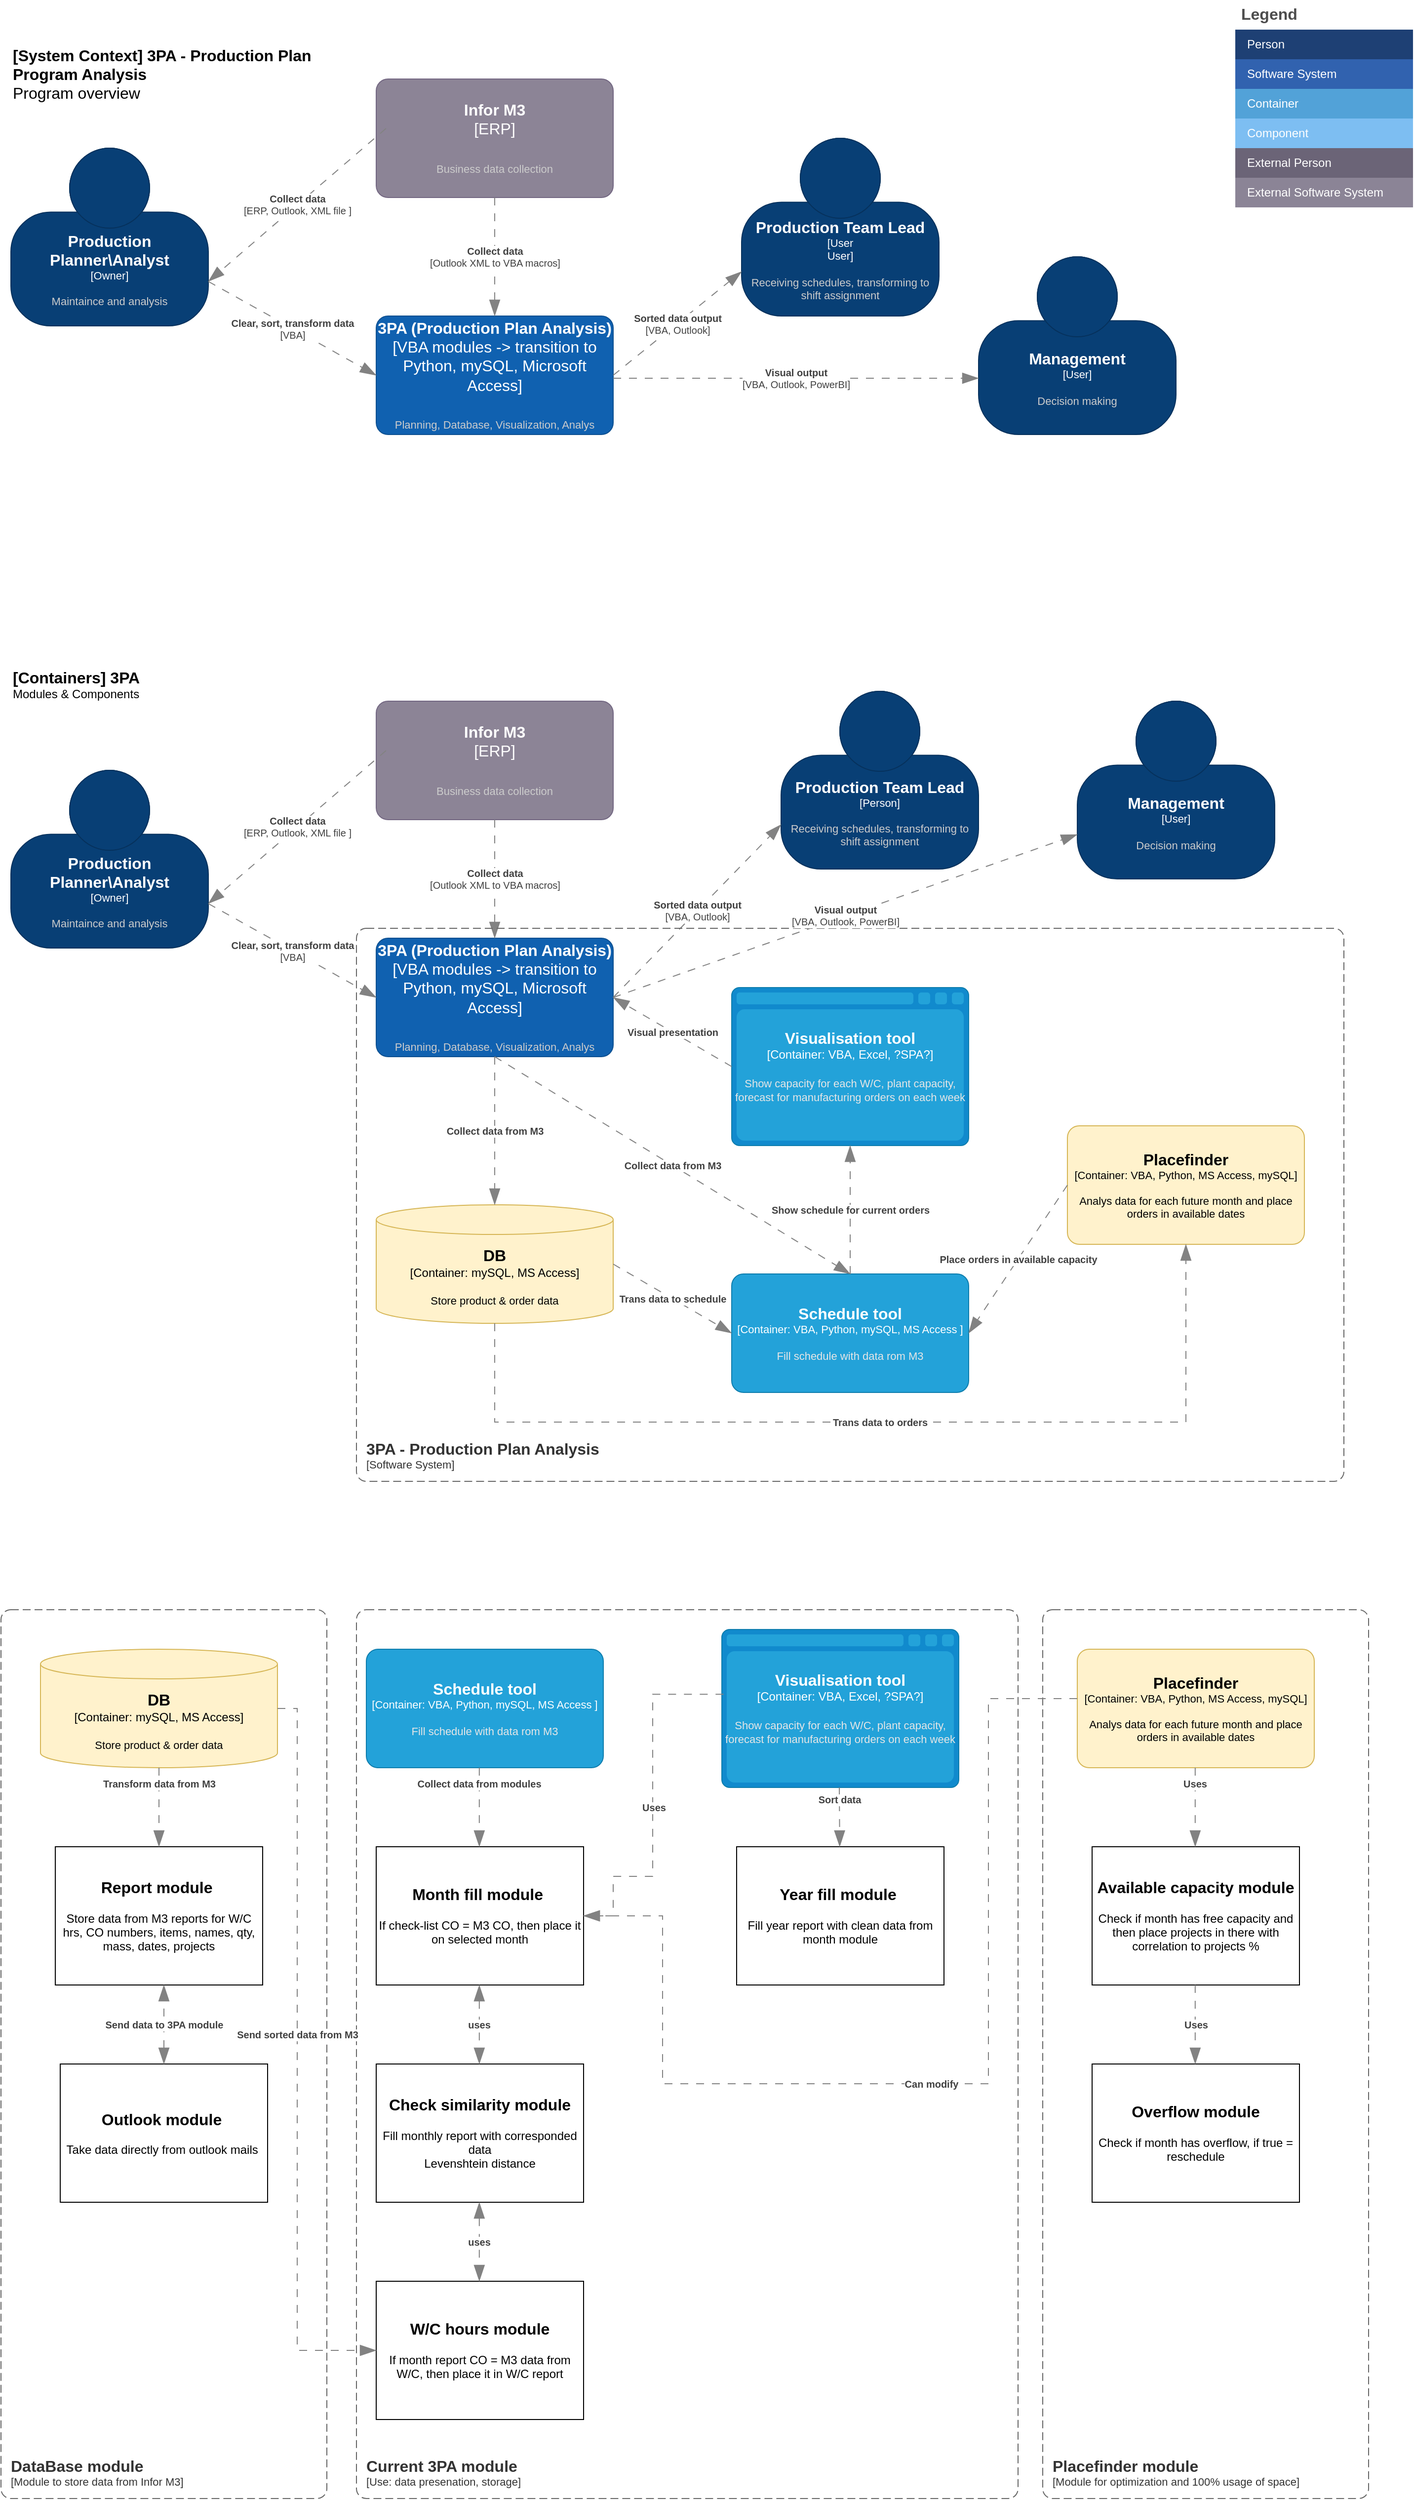 <mxfile version="22.1.18" type="github">
  <diagram id="jrXY4hO8n29qiqvIHeQG" name="Page-1">
    <mxGraphModel dx="2250" dy="2189" grid="1" gridSize="10" guides="1" tooltips="1" connect="1" arrows="1" fold="1" page="0" pageScale="1" pageWidth="827" pageHeight="1169" math="0" shadow="0">
      <root>
        <mxCell id="0" />
        <mxCell id="1" parent="0" />
        <mxCell id="n138znTcwOguHpTBxl-C-11" value="" style="group" parent="1" vertex="1" connectable="0">
          <mxGeometry x="-1050" y="-1320" width="1180" height="400" as="geometry" />
        </mxCell>
        <object placeholders="1" c4Name="Production Planner\Analyst " c4Type="Owner" c4Description="Maintaince and analysis" label="&lt;font style=&quot;font-size: 16px&quot;&gt;&lt;b&gt;%c4Name%&lt;/b&gt;&lt;/font&gt;&lt;div&gt;[%c4Type%]&lt;/div&gt;&lt;br&gt;&lt;div&gt;&lt;font style=&quot;font-size: 11px&quot;&gt;&lt;font color=&quot;#cccccc&quot;&gt;%c4Description%&lt;/font&gt;&lt;/div&gt;" id="rVh3fXT_g2Ho22-3dsOA-1">
          <mxCell style="html=1;fontSize=11;dashed=0;whiteSpace=wrap;fillColor=#083F75;strokeColor=#06315C;fontColor=#ffffff;shape=mxgraph.c4.person2;align=center;metaEdit=1;points=[[0.5,0,0],[1,0.5,0],[1,0.75,0],[0.75,1,0],[0.5,1,0],[0.25,1,0],[0,0.75,0],[0,0.5,0]];resizable=0;" parent="n138znTcwOguHpTBxl-C-11" vertex="1">
            <mxGeometry y="110" width="200" height="180" as="geometry" />
          </mxCell>
        </object>
        <object placeholders="1" c4Name="3PA (Production Plan Analysis)" c4Type="VBA modules -&gt; transition to Python, mySQL, Microsoft Access" c4Description="Planning, Database, Visualization, Analys" label="&lt;font style=&quot;font-size: 16px&quot;&gt;&lt;b&gt;%c4Name%&lt;/b&gt;&lt;/font&gt;&lt;div&gt;[%c4Type%]&lt;/div&gt;&lt;br&gt;&lt;div&gt;&lt;font style=&quot;font-size: 11px&quot;&gt;&lt;font color=&quot;#cccccc&quot;&gt;%c4Description%&lt;/font&gt;&lt;/div&gt;" id="rVh3fXT_g2Ho22-3dsOA-3">
          <mxCell style="rounded=1;whiteSpace=wrap;html=1;labelBackgroundColor=none;fillColor=#1061B0;fontColor=#ffffff;align=center;arcSize=10;strokeColor=#0D5091;metaEdit=1;resizable=0;points=[[0.25,0,0],[0.5,0,0],[0.75,0,0],[1,0.25,0],[1,0.5,0],[1,0.75,0],[0.75,1,0],[0.5,1,0],[0.25,1,0],[0,0.75,0],[0,0.5,0],[0,0.25,0]];fontSize=16;" parent="n138znTcwOguHpTBxl-C-11" vertex="1">
            <mxGeometry x="370" y="280" width="240" height="120" as="geometry" />
          </mxCell>
        </object>
        <object placeholders="1" c4Name="Infor M3" c4Type="ERP" c4Description="Business data collection " label="&lt;font style=&quot;font-size: 16px&quot;&gt;&lt;b&gt;%c4Name%&lt;/b&gt;&lt;/font&gt;&lt;div&gt;[%c4Type%]&lt;/div&gt;&lt;br&gt;&lt;div&gt;&lt;font style=&quot;font-size: 11px&quot;&gt;&lt;font color=&quot;#cccccc&quot;&gt;%c4Description%&lt;/font&gt;&lt;/div&gt;" id="rVh3fXT_g2Ho22-3dsOA-4">
          <mxCell style="rounded=1;whiteSpace=wrap;html=1;labelBackgroundColor=none;fillColor=#8C8496;fontColor=#ffffff;align=center;arcSize=10;strokeColor=#736782;metaEdit=1;resizable=0;points=[[0.25,0,0],[0.5,0,0],[0.75,0,0],[1,0.25,0],[1,0.5,0],[1,0.75,0],[0.75,1,0],[0.5,1,0],[0.25,1,0],[0,0.75,0],[0,0.5,0],[0,0.25,0]];fontSize=16;" parent="n138znTcwOguHpTBxl-C-11" vertex="1">
            <mxGeometry x="370" y="40" width="240" height="120" as="geometry" />
          </mxCell>
        </object>
        <object placeholders="1" c4Name="Production Team Lead " c4Type="User&#xa;User" c4Description="Receiving schedules, transforming to &#xa;shift assignment" label="&lt;font style=&quot;font-size: 16px&quot;&gt;&lt;b&gt;%c4Name%&lt;/b&gt;&lt;/font&gt;&lt;div&gt;[%c4Type%]&lt;/div&gt;&lt;br&gt;&lt;div&gt;&lt;font style=&quot;font-size: 11px&quot;&gt;&lt;font color=&quot;#cccccc&quot;&gt;%c4Description%&lt;/font&gt;&lt;/div&gt;" id="rVh3fXT_g2Ho22-3dsOA-6">
          <mxCell style="html=1;fontSize=11;dashed=0;whiteSpace=wrap;fillColor=#083F75;strokeColor=#06315C;fontColor=#ffffff;shape=mxgraph.c4.person2;align=center;metaEdit=1;points=[[0.5,0,0],[1,0.5,0],[1,0.75,0],[0.75,1,0],[0.5,1,0],[0.25,1,0],[0,0.75,0],[0,0.5,0]];resizable=0;" parent="n138znTcwOguHpTBxl-C-11" vertex="1">
            <mxGeometry x="740" y="100" width="200" height="180" as="geometry" />
          </mxCell>
        </object>
        <object placeholders="1" c4Name="[System Context] 3PA - Production Plan Program Analysis" c4Type="ContainerScopeBoundary" c4Description="Program overview" label="&lt;font style=&quot;font-size: 16px&quot;&gt;&lt;b&gt;&lt;div style=&quot;text-align: left&quot;&gt;%c4Name%&lt;/div&gt;&lt;/b&gt;&lt;/font&gt;&lt;div style=&quot;text-align: left&quot;&gt;%c4Description%&lt;/div&gt;" id="rVh3fXT_g2Ho22-3dsOA-7">
          <mxCell style="text;html=1;strokeColor=none;fillColor=none;align=left;verticalAlign=top;whiteSpace=wrap;rounded=0;metaEdit=1;allowArrows=0;resizable=1;rotatable=0;connectable=0;recursiveResize=0;expand=0;pointerEvents=0;points=[[0.25,0,0],[0.5,0,0],[0.75,0,0],[1,0.25,0],[1,0.5,0],[1,0.75,0],[0.75,1,0],[0.5,1,0],[0.25,1,0],[0,0.75,0],[0,0.5,0],[0,0.25,0]];fontSize=16;" parent="n138znTcwOguHpTBxl-C-11" vertex="1">
            <mxGeometry width="310" height="40" as="geometry" />
          </mxCell>
        </object>
        <object placeholders="1" c4Type="Relationship" c4Technology="VBA" c4Description="Clear, sort, transform data" label="&lt;div style=&quot;text-align: left&quot;&gt;&lt;div style=&quot;text-align: center&quot;&gt;&lt;b&gt;%c4Description%&lt;/b&gt;&lt;/div&gt;&lt;div style=&quot;text-align: center&quot;&gt;[%c4Technology%]&lt;/div&gt;&lt;/div&gt;" id="rVh3fXT_g2Ho22-3dsOA-8">
          <mxCell style="endArrow=blockThin;html=1;fontSize=10;fontColor=#404040;strokeWidth=1;endFill=1;strokeColor=#828282;elbow=vertical;metaEdit=1;endSize=14;startSize=14;jumpStyle=arc;jumpSize=16;rounded=0;exitX=1;exitY=0.75;exitDx=0;exitDy=0;exitPerimeter=0;entryX=0;entryY=0.5;entryDx=0;entryDy=0;entryPerimeter=0;dashed=1;dashPattern=8 8;" parent="n138znTcwOguHpTBxl-C-11" source="rVh3fXT_g2Ho22-3dsOA-1" target="rVh3fXT_g2Ho22-3dsOA-3" edge="1">
            <mxGeometry width="240" relative="1" as="geometry">
              <mxPoint x="280" y="210" as="sourcePoint" />
              <mxPoint x="520" y="210" as="targetPoint" />
            </mxGeometry>
          </mxCell>
        </object>
        <object placeholders="1" c4Type="Relationship" c4Technology="ERP, Outlook, XML file " c4Description="Collect data" label="&lt;div style=&quot;text-align: left&quot;&gt;&lt;div style=&quot;text-align: center&quot;&gt;&lt;b&gt;%c4Description%&lt;/b&gt;&lt;/div&gt;&lt;div style=&quot;text-align: center&quot;&gt;[%c4Technology%]&lt;/div&gt;&lt;/div&gt;" id="rVh3fXT_g2Ho22-3dsOA-9">
          <mxCell style="endArrow=blockThin;html=1;fontSize=10;fontColor=#404040;strokeWidth=1;endFill=1;strokeColor=#828282;elbow=vertical;metaEdit=1;endSize=14;startSize=14;jumpStyle=arc;jumpSize=16;rounded=0;exitX=0;exitY=0.5;exitDx=0;exitDy=0;exitPerimeter=0;entryX=1;entryY=0.75;entryDx=0;entryDy=0;entryPerimeter=0;dashed=1;dashPattern=8 8;" parent="n138znTcwOguHpTBxl-C-11" target="rVh3fXT_g2Ho22-3dsOA-1" edge="1">
            <mxGeometry x="-0.002" width="240" relative="1" as="geometry">
              <mxPoint x="380" y="90" as="sourcePoint" />
              <mxPoint x="250" y="219.98" as="targetPoint" />
              <mxPoint as="offset" />
            </mxGeometry>
          </mxCell>
        </object>
        <object placeholders="1" c4Type="Relationship" c4Technology="Outlook XML to VBA macros" c4Description="Collect data" label="&lt;div style=&quot;text-align: left&quot;&gt;&lt;div style=&quot;text-align: center&quot;&gt;&lt;b&gt;%c4Description%&lt;/b&gt;&lt;/div&gt;&lt;div style=&quot;text-align: center&quot;&gt;[%c4Technology%]&lt;/div&gt;&lt;/div&gt;" id="rVh3fXT_g2Ho22-3dsOA-10">
          <mxCell style="endArrow=blockThin;html=1;fontSize=10;fontColor=#404040;strokeWidth=1;endFill=1;strokeColor=#828282;elbow=vertical;metaEdit=1;endSize=14;startSize=14;jumpStyle=arc;jumpSize=16;rounded=0;exitX=0.5;exitY=1;exitDx=0;exitDy=0;exitPerimeter=0;entryX=0.5;entryY=0;entryDx=0;entryDy=0;entryPerimeter=0;dashed=1;dashPattern=8 8;" parent="n138znTcwOguHpTBxl-C-11" source="rVh3fXT_g2Ho22-3dsOA-4" target="rVh3fXT_g2Ho22-3dsOA-3" edge="1">
            <mxGeometry width="240" relative="1" as="geometry">
              <mxPoint x="430" y="230" as="sourcePoint" />
              <mxPoint x="670" y="230" as="targetPoint" />
              <mxPoint as="offset" />
            </mxGeometry>
          </mxCell>
        </object>
        <object placeholders="1" c4Type="Relationship" c4Technology="VBA, Outlook" c4Description="Sorted data output " label="&lt;div style=&quot;text-align: left&quot;&gt;&lt;div style=&quot;text-align: center&quot;&gt;&lt;b&gt;%c4Description%&lt;/b&gt;&lt;/div&gt;&lt;div style=&quot;text-align: center&quot;&gt;[%c4Technology%]&lt;/div&gt;&lt;/div&gt;" id="rVh3fXT_g2Ho22-3dsOA-11">
          <mxCell style="endArrow=blockThin;html=1;fontSize=10;fontColor=#404040;strokeWidth=1;endFill=1;strokeColor=#828282;elbow=vertical;metaEdit=1;endSize=14;startSize=14;jumpStyle=arc;jumpSize=16;rounded=0;exitX=1;exitY=0.5;exitDx=0;exitDy=0;exitPerimeter=0;entryX=0;entryY=0.75;entryDx=0;entryDy=0;entryPerimeter=0;dashed=1;dashPattern=8 8;" parent="n138znTcwOguHpTBxl-C-11" source="rVh3fXT_g2Ho22-3dsOA-3" target="rVh3fXT_g2Ho22-3dsOA-6" edge="1">
            <mxGeometry x="0.001" width="240" relative="1" as="geometry">
              <mxPoint x="660" y="360" as="sourcePoint" />
              <mxPoint x="900" y="360" as="targetPoint" />
              <mxPoint as="offset" />
            </mxGeometry>
          </mxCell>
        </object>
        <object placeholders="1" c4Name="Management" c4Type="User" c4Description="Decision making" label="&lt;font style=&quot;font-size: 16px&quot;&gt;&lt;b&gt;%c4Name%&lt;/b&gt;&lt;/font&gt;&lt;div&gt;[%c4Type%]&lt;/div&gt;&lt;br&gt;&lt;div&gt;&lt;font style=&quot;font-size: 11px&quot;&gt;&lt;font color=&quot;#cccccc&quot;&gt;%c4Description%&lt;/font&gt;&lt;/div&gt;" id="n138znTcwOguHpTBxl-C-1">
          <mxCell style="html=1;fontSize=11;dashed=0;whiteSpace=wrap;fillColor=#083F75;strokeColor=#06315C;fontColor=#ffffff;shape=mxgraph.c4.person2;align=center;metaEdit=1;points=[[0.5,0,0],[1,0.5,0],[1,0.75,0],[0.75,1,0],[0.5,1,0],[0.25,1,0],[0,0.75,0],[0,0.5,0]];resizable=0;" parent="n138znTcwOguHpTBxl-C-11" vertex="1">
            <mxGeometry x="980" y="220" width="200" height="180" as="geometry" />
          </mxCell>
        </object>
        <object placeholders="1" c4Type="Relationship" c4Technology="VBA, Outlook, PowerBI" c4Description="Visual output " label="&lt;div style=&quot;text-align: left&quot;&gt;&lt;div style=&quot;text-align: center&quot;&gt;&lt;b&gt;%c4Description%&lt;/b&gt;&lt;/div&gt;&lt;div style=&quot;text-align: center&quot;&gt;[%c4Technology%]&lt;/div&gt;&lt;/div&gt;" id="n138znTcwOguHpTBxl-C-2">
          <mxCell style="endArrow=blockThin;html=1;fontSize=10;fontColor=#404040;strokeWidth=1;endFill=1;strokeColor=#828282;elbow=vertical;metaEdit=1;endSize=14;startSize=14;jumpStyle=arc;jumpSize=16;rounded=0;dashed=1;dashPattern=8 8;" parent="n138znTcwOguHpTBxl-C-11" edge="1">
            <mxGeometry x="0.001" width="240" relative="1" as="geometry">
              <mxPoint x="610" y="343" as="sourcePoint" />
              <mxPoint x="980" y="343" as="targetPoint" />
              <mxPoint as="offset" />
            </mxGeometry>
          </mxCell>
        </object>
        <mxCell id="n138znTcwOguHpTBxl-C-12" value="" style="group" parent="1" vertex="1" connectable="0">
          <mxGeometry x="-1050" y="-690" width="1350" height="830" as="geometry" />
        </mxCell>
        <object placeholders="1" c4Name="[Containers] 3PA" c4Type="ContainerDiagramTitle" c4Description="Modules &amp; Components " label="&lt;font style=&quot;font-size: 16px&quot;&gt;&lt;b&gt;&lt;div style=&quot;text-align: left&quot;&gt;%c4Name%&lt;/div&gt;&lt;/b&gt;&lt;/font&gt;&lt;div style=&quot;text-align: left&quot;&gt;%c4Description%&lt;/div&gt;" id="JKiIZta1AgnHO22XSfvL-1">
          <mxCell style="text;html=1;strokeColor=none;fillColor=none;align=left;verticalAlign=top;whiteSpace=wrap;rounded=0;metaEdit=1;allowArrows=0;resizable=1;rotatable=0;connectable=0;recursiveResize=0;expand=0;pointerEvents=0;points=[[0.25,0,0],[0.5,0,0],[0.75,0,0],[1,0.25,0],[1,0.5,0],[1,0.75,0],[0.75,1,0],[0.5,1,0],[0.25,1,0],[0,0.75,0],[0,0.5,0],[0,0.25,0]];" parent="n138znTcwOguHpTBxl-C-12" vertex="1">
            <mxGeometry width="260" height="40" as="geometry" />
          </mxCell>
        </object>
        <object placeholders="1" c4Name="Production Planner\Analyst " c4Type="Owner" c4Description="Maintaince and analysis" label="&lt;font style=&quot;font-size: 16px&quot;&gt;&lt;b&gt;%c4Name%&lt;/b&gt;&lt;/font&gt;&lt;div&gt;[%c4Type%]&lt;/div&gt;&lt;br&gt;&lt;div&gt;&lt;font style=&quot;font-size: 11px&quot;&gt;&lt;font color=&quot;#cccccc&quot;&gt;%c4Description%&lt;/font&gt;&lt;/div&gt;" id="JKiIZta1AgnHO22XSfvL-2">
          <mxCell style="html=1;fontSize=11;dashed=0;whiteSpace=wrap;fillColor=#083F75;strokeColor=#06315C;fontColor=#ffffff;shape=mxgraph.c4.person2;align=center;metaEdit=1;points=[[0.5,0,0],[1,0.5,0],[1,0.75,0],[0.75,1,0],[0.5,1,0],[0.25,1,0],[0,0.75,0],[0,0.5,0]];resizable=0;" parent="n138znTcwOguHpTBxl-C-12" vertex="1">
            <mxGeometry y="110" width="200" height="180" as="geometry" />
          </mxCell>
        </object>
        <object placeholders="1" c4Name="3PA (Production Plan Analysis)" c4Type="VBA modules -&gt; transition to Python, mySQL, Microsoft Access" c4Description="Planning, Database, Visualization, Analys" label="&lt;font style=&quot;font-size: 16px&quot;&gt;&lt;b&gt;%c4Name%&lt;/b&gt;&lt;/font&gt;&lt;div&gt;[%c4Type%]&lt;/div&gt;&lt;br&gt;&lt;div&gt;&lt;font style=&quot;font-size: 11px&quot;&gt;&lt;font color=&quot;#cccccc&quot;&gt;%c4Description%&lt;/font&gt;&lt;/div&gt;" id="JKiIZta1AgnHO22XSfvL-3">
          <mxCell style="rounded=1;whiteSpace=wrap;html=1;labelBackgroundColor=none;fillColor=#1061B0;fontColor=#ffffff;align=center;arcSize=10;strokeColor=#0D5091;metaEdit=1;resizable=0;points=[[0.25,0,0],[0.5,0,0],[0.75,0,0],[1,0.25,0],[1,0.5,0],[1,0.75,0],[0.75,1,0],[0.5,1,0],[0.25,1,0],[0,0.75,0],[0,0.5,0],[0,0.25,0]];fontSize=16;" parent="n138znTcwOguHpTBxl-C-12" vertex="1">
            <mxGeometry x="370" y="280" width="240" height="120" as="geometry" />
          </mxCell>
        </object>
        <object placeholders="1" c4Name="Infor M3" c4Type="ERP" c4Description="Business data collection " label="&lt;font style=&quot;font-size: 16px&quot;&gt;&lt;b&gt;%c4Name%&lt;/b&gt;&lt;/font&gt;&lt;div&gt;[%c4Type%]&lt;/div&gt;&lt;br&gt;&lt;div&gt;&lt;font style=&quot;font-size: 11px&quot;&gt;&lt;font color=&quot;#cccccc&quot;&gt;%c4Description%&lt;/font&gt;&lt;/div&gt;" id="JKiIZta1AgnHO22XSfvL-4">
          <mxCell style="rounded=1;whiteSpace=wrap;html=1;labelBackgroundColor=none;fillColor=#8C8496;fontColor=#ffffff;align=center;arcSize=10;strokeColor=#736782;metaEdit=1;resizable=0;points=[[0.25,0,0],[0.5,0,0],[0.75,0,0],[1,0.25,0],[1,0.5,0],[1,0.75,0],[0.75,1,0],[0.5,1,0],[0.25,1,0],[0,0.75,0],[0,0.5,0],[0,0.25,0]];fontSize=16;" parent="n138znTcwOguHpTBxl-C-12" vertex="1">
            <mxGeometry x="370" y="40" width="240" height="120" as="geometry" />
          </mxCell>
        </object>
        <object placeholders="1" c4Name="Production Team Lead " c4Type="Person" c4Description="Receiving schedules, transforming to &#xa;shift assignment" label="&lt;font style=&quot;font-size: 16px&quot;&gt;&lt;b&gt;%c4Name%&lt;/b&gt;&lt;/font&gt;&lt;div&gt;[%c4Type%]&lt;/div&gt;&lt;br&gt;&lt;div&gt;&lt;font style=&quot;font-size: 11px&quot;&gt;&lt;font color=&quot;#cccccc&quot;&gt;%c4Description%&lt;/font&gt;&lt;/div&gt;" id="JKiIZta1AgnHO22XSfvL-5">
          <mxCell style="html=1;fontSize=11;dashed=0;whiteSpace=wrap;fillColor=#083F75;strokeColor=#06315C;fontColor=#ffffff;shape=mxgraph.c4.person2;align=center;metaEdit=1;points=[[0.5,0,0],[1,0.5,0],[1,0.75,0],[0.75,1,0],[0.5,1,0],[0.25,1,0],[0,0.75,0],[0,0.5,0]];resizable=0;" parent="n138znTcwOguHpTBxl-C-12" vertex="1">
            <mxGeometry x="780" y="30" width="200" height="180" as="geometry" />
          </mxCell>
        </object>
        <object placeholders="1" c4Type="Relationship" c4Technology="VBA" c4Description="Clear, sort, transform data" label="&lt;div style=&quot;text-align: left&quot;&gt;&lt;div style=&quot;text-align: center&quot;&gt;&lt;b&gt;%c4Description%&lt;/b&gt;&lt;/div&gt;&lt;div style=&quot;text-align: center&quot;&gt;[%c4Technology%]&lt;/div&gt;&lt;/div&gt;" id="JKiIZta1AgnHO22XSfvL-6">
          <mxCell style="endArrow=blockThin;html=1;fontSize=10;fontColor=#404040;strokeWidth=1;endFill=1;strokeColor=#828282;elbow=vertical;metaEdit=1;endSize=14;startSize=14;jumpStyle=arc;jumpSize=16;rounded=0;exitX=1;exitY=0.75;exitDx=0;exitDy=0;exitPerimeter=0;entryX=0;entryY=0.5;entryDx=0;entryDy=0;entryPerimeter=0;dashed=1;dashPattern=8 8;" parent="n138znTcwOguHpTBxl-C-12" source="JKiIZta1AgnHO22XSfvL-2" target="JKiIZta1AgnHO22XSfvL-3" edge="1">
            <mxGeometry width="240" relative="1" as="geometry">
              <mxPoint x="280" y="210" as="sourcePoint" />
              <mxPoint x="520" y="210" as="targetPoint" />
            </mxGeometry>
          </mxCell>
        </object>
        <object placeholders="1" c4Type="Relationship" c4Technology="ERP, Outlook, XML file " c4Description="Collect data" label="&lt;div style=&quot;text-align: left&quot;&gt;&lt;div style=&quot;text-align: center&quot;&gt;&lt;b&gt;%c4Description%&lt;/b&gt;&lt;/div&gt;&lt;div style=&quot;text-align: center&quot;&gt;[%c4Technology%]&lt;/div&gt;&lt;/div&gt;" id="JKiIZta1AgnHO22XSfvL-7">
          <mxCell style="endArrow=blockThin;html=1;fontSize=10;fontColor=#404040;strokeWidth=1;endFill=1;strokeColor=#828282;elbow=vertical;metaEdit=1;endSize=14;startSize=14;jumpStyle=arc;jumpSize=16;rounded=0;exitX=0;exitY=0.5;exitDx=0;exitDy=0;exitPerimeter=0;entryX=1;entryY=0.75;entryDx=0;entryDy=0;entryPerimeter=0;dashed=1;dashPattern=8 8;" parent="n138znTcwOguHpTBxl-C-12" target="JKiIZta1AgnHO22XSfvL-2" edge="1">
            <mxGeometry x="-0.002" width="240" relative="1" as="geometry">
              <mxPoint x="380" y="90" as="sourcePoint" />
              <mxPoint x="250" y="219.98" as="targetPoint" />
              <mxPoint as="offset" />
            </mxGeometry>
          </mxCell>
        </object>
        <object placeholders="1" c4Type="Relationship" c4Technology="Outlook XML to VBA macros" c4Description="Collect data" label="&lt;div style=&quot;text-align: left&quot;&gt;&lt;div style=&quot;text-align: center&quot;&gt;&lt;b&gt;%c4Description%&lt;/b&gt;&lt;/div&gt;&lt;div style=&quot;text-align: center&quot;&gt;[%c4Technology%]&lt;/div&gt;&lt;/div&gt;" id="JKiIZta1AgnHO22XSfvL-8">
          <mxCell style="endArrow=blockThin;html=1;fontSize=10;fontColor=#404040;strokeWidth=1;endFill=1;strokeColor=#828282;elbow=vertical;metaEdit=1;endSize=14;startSize=14;jumpStyle=arc;jumpSize=16;rounded=0;exitX=0.5;exitY=1;exitDx=0;exitDy=0;exitPerimeter=0;entryX=0.5;entryY=0;entryDx=0;entryDy=0;entryPerimeter=0;dashed=1;dashPattern=8 8;" parent="n138znTcwOguHpTBxl-C-12" source="JKiIZta1AgnHO22XSfvL-4" target="JKiIZta1AgnHO22XSfvL-3" edge="1">
            <mxGeometry width="240" relative="1" as="geometry">
              <mxPoint x="430" y="230" as="sourcePoint" />
              <mxPoint x="670" y="230" as="targetPoint" />
            </mxGeometry>
          </mxCell>
        </object>
        <object placeholders="1" c4Type="Relationship" c4Technology="VBA, Outlook" c4Description="Sorted data output " label="&lt;div style=&quot;text-align: left&quot;&gt;&lt;div style=&quot;text-align: center&quot;&gt;&lt;b&gt;%c4Description%&lt;/b&gt;&lt;/div&gt;&lt;div style=&quot;text-align: center&quot;&gt;[%c4Technology%]&lt;/div&gt;&lt;/div&gt;" id="JKiIZta1AgnHO22XSfvL-9">
          <mxCell style="endArrow=blockThin;html=1;fontSize=10;fontColor=#404040;strokeWidth=1;endFill=1;strokeColor=#828282;elbow=vertical;metaEdit=1;endSize=14;startSize=14;jumpStyle=arc;jumpSize=16;rounded=0;exitX=1;exitY=0.5;exitDx=0;exitDy=0;exitPerimeter=0;entryX=0;entryY=0.75;entryDx=0;entryDy=0;entryPerimeter=0;dashed=1;dashPattern=8 8;" parent="n138znTcwOguHpTBxl-C-12" source="JKiIZta1AgnHO22XSfvL-3" target="JKiIZta1AgnHO22XSfvL-5" edge="1">
            <mxGeometry x="0.001" width="240" relative="1" as="geometry">
              <mxPoint x="660" y="360" as="sourcePoint" />
              <mxPoint x="900" y="360" as="targetPoint" />
              <mxPoint as="offset" />
            </mxGeometry>
          </mxCell>
        </object>
        <object placeholders="1" c4Name="3PA - Production Plan Analysis" c4Type="SystemScopeBoundary" c4Application="Software System" label="&lt;font style=&quot;font-size: 16px&quot;&gt;&lt;b&gt;&lt;div style=&quot;text-align: left&quot;&gt;%c4Name%&lt;/div&gt;&lt;/b&gt;&lt;/font&gt;&lt;div style=&quot;text-align: left&quot;&gt;[%c4Application%]&lt;/div&gt;" id="JKiIZta1AgnHO22XSfvL-12">
          <mxCell style="rounded=1;fontSize=11;whiteSpace=wrap;html=1;dashed=1;arcSize=20;fillColor=none;strokeColor=#666666;fontColor=#333333;labelBackgroundColor=none;align=left;verticalAlign=bottom;labelBorderColor=none;spacingTop=0;spacing=10;dashPattern=8 4;metaEdit=1;rotatable=0;perimeter=rectanglePerimeter;noLabel=0;labelPadding=0;allowArrows=0;connectable=0;expand=0;recursiveResize=0;editable=1;pointerEvents=0;absoluteArcSize=1;points=[[0.25,0,0],[0.5,0,0],[0.75,0,0],[1,0.25,0],[1,0.5,0],[1,0.75,0],[0.75,1,0],[0.5,1,0],[0.25,1,0],[0,0.75,0],[0,0.5,0],[0,0.25,0]];" parent="n138znTcwOguHpTBxl-C-12" vertex="1">
            <mxGeometry x="350" y="270" width="1000" height="560" as="geometry" />
          </mxCell>
        </object>
        <object placeholders="1" c4Type="DB" c4Container="Container" c4Technology="mySQL, MS Access" c4Description="Store product &amp; order data " label="&lt;font style=&quot;font-size: 16px&quot;&gt;&lt;b&gt;%c4Type%&lt;/b&gt;&lt;/font&gt;&lt;div&gt;[%c4Container%:&amp;nbsp;%c4Technology%]&lt;/div&gt;&lt;br&gt;&lt;div&gt;&lt;font style=&quot;font-size: 11px&quot;&gt;&lt;font&gt;%c4Description%&lt;/font&gt;&lt;/font&gt;&lt;/div&gt;" id="JKiIZta1AgnHO22XSfvL-13">
          <mxCell style="shape=cylinder3;size=15;whiteSpace=wrap;html=1;boundedLbl=1;rounded=0;labelBackgroundColor=none;fillColor=#fff2cc;fontSize=12;align=center;strokeColor=#d6b656;metaEdit=1;points=[[0.5,0,0],[1,0.25,0],[1,0.5,0],[1,0.75,0],[0.5,1,0],[0,0.75,0],[0,0.5,0],[0,0.25,0]];resizable=0;fontColor=default;" parent="n138znTcwOguHpTBxl-C-12" vertex="1">
            <mxGeometry x="370" y="550" width="240" height="120" as="geometry" />
          </mxCell>
        </object>
        <object placeholders="1" c4Name="Schedule tool" c4Type="Container" c4Technology="VBA, Python, mySQL, MS Access " c4Description="Fill schedule with data rom M3" label="&lt;font style=&quot;font-size: 16px&quot;&gt;&lt;b&gt;%c4Name%&lt;/b&gt;&lt;/font&gt;&lt;div&gt;[%c4Type%: %c4Technology%]&lt;/div&gt;&lt;br&gt;&lt;div&gt;&lt;font style=&quot;font-size: 11px&quot;&gt;&lt;font color=&quot;#E6E6E6&quot;&gt;%c4Description%&lt;/font&gt;&lt;/div&gt;" id="JKiIZta1AgnHO22XSfvL-14">
          <mxCell style="rounded=1;whiteSpace=wrap;html=1;fontSize=11;labelBackgroundColor=none;fillColor=#23A2D9;fontColor=#ffffff;align=center;arcSize=10;strokeColor=#0E7DAD;metaEdit=1;resizable=0;points=[[0.25,0,0],[0.5,0,0],[0.75,0,0],[1,0.25,0],[1,0.5,0],[1,0.75,0],[0.75,1,0],[0.5,1,0],[0.25,1,0],[0,0.75,0],[0,0.5,0],[0,0.25,0]];" parent="n138znTcwOguHpTBxl-C-12" vertex="1">
            <mxGeometry x="730" y="620" width="240" height="120" as="geometry" />
          </mxCell>
        </object>
        <object placeholders="1" c4Type="Visualisation tool" c4Container="Container" c4Technology="VBA, Excel, ?SPA?" c4Description="Show capacity for each W/C, plant capacity, forecast for manufacturing orders on each week" label="&lt;font style=&quot;font-size: 16px&quot;&gt;&lt;b&gt;%c4Type%&lt;/b&gt;&lt;/font&gt;&lt;div&gt;[%c4Container%:&amp;nbsp;%c4Technology%]&lt;/div&gt;&lt;br&gt;&lt;div&gt;&lt;font style=&quot;font-size: 11px&quot;&gt;&lt;font color=&quot;#E6E6E6&quot;&gt;%c4Description%&lt;/font&gt;&lt;/div&gt;" id="JKiIZta1AgnHO22XSfvL-15">
          <mxCell style="shape=mxgraph.c4.webBrowserContainer2;whiteSpace=wrap;html=1;boundedLbl=1;rounded=0;labelBackgroundColor=none;strokeColor=#118ACD;fillColor=#23A2D9;strokeColor=#118ACD;strokeColor2=#0E7DAD;fontSize=12;fontColor=#ffffff;align=center;metaEdit=1;points=[[0.5,0,0],[1,0.25,0],[1,0.5,0],[1,0.75,0],[0.5,1,0],[0,0.75,0],[0,0.5,0],[0,0.25,0]];resizable=0;" parent="n138znTcwOguHpTBxl-C-12" vertex="1">
            <mxGeometry x="730" y="330" width="240" height="160" as="geometry" />
          </mxCell>
        </object>
        <object placeholders="1" c4Name="Placefinder" c4Type="Container" c4Technology="VBA, Python, MS Access, mySQL" c4Description="Analys data for each future month and place orders in available dates " label="&lt;font style=&quot;font-size: 16px&quot;&gt;&lt;b&gt;%c4Name%&lt;/b&gt;&lt;/font&gt;&lt;div&gt;[%c4Type%: %c4Technology%]&lt;/div&gt;&lt;br&gt;&lt;div&gt;&lt;font style=&quot;font-size: 11px&quot;&gt;&lt;font&gt;%c4Description%&lt;/font&gt;&lt;/font&gt;&lt;/div&gt;" id="JKiIZta1AgnHO22XSfvL-16">
          <mxCell style="rounded=1;whiteSpace=wrap;html=1;fontSize=11;labelBackgroundColor=none;align=center;arcSize=10;metaEdit=1;resizable=0;points=[[0.25,0,0],[0.5,0,0],[0.75,0,0],[1,0.25,0],[1,0.5,0],[1,0.75,0],[0.75,1,0],[0.5,1,0],[0.25,1,0],[0,0.75,0],[0,0.5,0],[0,0.25,0]];fillColor=#fff2cc;strokeColor=#d6b656;fontColor=default;" parent="n138znTcwOguHpTBxl-C-12" vertex="1">
            <mxGeometry x="1070" y="470" width="240" height="120" as="geometry" />
          </mxCell>
        </object>
        <object placeholders="1" c4Type="Relationship" c4Description="Collect data from M3" label="&lt;div style=&quot;text-align: left&quot;&gt;&lt;div style=&quot;text-align: center&quot;&gt;&lt;b&gt;%c4Description%&lt;/b&gt;&lt;/div&gt;" id="JKiIZta1AgnHO22XSfvL-17">
          <mxCell style="endArrow=blockThin;html=1;fontSize=10;fontColor=#404040;strokeWidth=1;endFill=1;strokeColor=#828282;elbow=vertical;metaEdit=1;endSize=14;startSize=14;jumpStyle=arc;jumpSize=16;rounded=0;exitX=0.5;exitY=1;exitDx=0;exitDy=0;exitPerimeter=0;dashed=1;dashPattern=8 8;" parent="n138znTcwOguHpTBxl-C-12" source="JKiIZta1AgnHO22XSfvL-3" edge="1">
            <mxGeometry width="240" relative="1" as="geometry">
              <mxPoint x="510" y="480" as="sourcePoint" />
              <mxPoint x="490" y="550" as="targetPoint" />
            </mxGeometry>
          </mxCell>
        </object>
        <object placeholders="1" c4Type="Relationship" c4Description="Trans data to schedule" label="&lt;div style=&quot;text-align: left&quot;&gt;&lt;div style=&quot;text-align: center&quot;&gt;&lt;b&gt;%c4Description%&lt;/b&gt;&lt;/div&gt;" id="JKiIZta1AgnHO22XSfvL-18">
          <mxCell style="endArrow=blockThin;html=1;fontSize=10;fontColor=#404040;strokeWidth=1;endFill=1;strokeColor=#828282;elbow=vertical;metaEdit=1;endSize=14;startSize=14;jumpStyle=arc;jumpSize=16;rounded=0;exitX=1;exitY=0.5;exitDx=0;exitDy=0;exitPerimeter=0;dashed=1;dashPattern=8 8;entryX=0;entryY=0.5;entryDx=0;entryDy=0;entryPerimeter=0;verticalAlign=middle;" parent="n138znTcwOguHpTBxl-C-12" source="JKiIZta1AgnHO22XSfvL-13" target="JKiIZta1AgnHO22XSfvL-14" edge="1">
            <mxGeometry width="240" relative="1" as="geometry">
              <mxPoint x="650" y="630" as="sourcePoint" />
              <mxPoint x="650" y="780" as="targetPoint" />
            </mxGeometry>
          </mxCell>
        </object>
        <object placeholders="1" c4Type="Relationship" c4Description="Place orders in available capacity " label="&lt;div style=&quot;text-align: left&quot;&gt;&lt;div style=&quot;text-align: center&quot;&gt;&lt;b&gt;%c4Description%&lt;/b&gt;&lt;/div&gt;" id="JKiIZta1AgnHO22XSfvL-20">
          <mxCell style="endArrow=blockThin;html=1;fontSize=10;fontColor=#404040;strokeWidth=1;endFill=1;strokeColor=#828282;elbow=vertical;metaEdit=1;endSize=14;startSize=14;jumpStyle=arc;jumpSize=16;rounded=0;exitX=0;exitY=0.5;exitDx=0;exitDy=0;exitPerimeter=0;dashed=1;dashPattern=8 8;entryX=1;entryY=0.5;entryDx=0;entryDy=0;entryPerimeter=0;" parent="n138znTcwOguHpTBxl-C-12" source="JKiIZta1AgnHO22XSfvL-16" target="JKiIZta1AgnHO22XSfvL-14" edge="1">
            <mxGeometry width="240" relative="1" as="geometry">
              <mxPoint x="620" y="620" as="sourcePoint" />
              <mxPoint x="1010" y="570" as="targetPoint" />
            </mxGeometry>
          </mxCell>
        </object>
        <object placeholders="1" c4Type="Relationship" c4Description="Show schedule for current orders" label="&lt;div style=&quot;text-align: left&quot;&gt;&lt;div style=&quot;text-align: center&quot;&gt;&lt;b&gt;%c4Description%&lt;/b&gt;&lt;/div&gt;" id="JKiIZta1AgnHO22XSfvL-22">
          <mxCell style="endArrow=blockThin;html=1;fontSize=10;fontColor=#404040;strokeWidth=1;endFill=1;strokeColor=#828282;elbow=vertical;metaEdit=1;endSize=14;startSize=14;jumpStyle=arc;jumpSize=16;rounded=0;exitX=0.5;exitY=0;exitDx=0;exitDy=0;exitPerimeter=0;dashed=1;dashPattern=8 8;entryX=0.5;entryY=1;entryDx=0;entryDy=0;entryPerimeter=0;" parent="n138znTcwOguHpTBxl-C-12" source="JKiIZta1AgnHO22XSfvL-14" target="JKiIZta1AgnHO22XSfvL-15" edge="1">
            <mxGeometry width="240" relative="1" as="geometry">
              <mxPoint x="1220" y="560" as="sourcePoint" />
              <mxPoint x="980" y="420" as="targetPoint" />
            </mxGeometry>
          </mxCell>
        </object>
        <object placeholders="1" c4Type="Relationship" c4Description="Trans data to orders" label="&lt;div style=&quot;text-align: left&quot;&gt;&lt;div style=&quot;text-align: center&quot;&gt;&lt;b&gt;%c4Description%&lt;/b&gt;&lt;/div&gt;" id="JKiIZta1AgnHO22XSfvL-23">
          <mxCell style="endArrow=blockThin;html=1;fontSize=10;fontColor=#404040;strokeWidth=1;endFill=1;strokeColor=#828282;elbow=vertical;metaEdit=1;endSize=14;startSize=14;jumpStyle=arc;jumpSize=16;rounded=0;exitX=0.5;exitY=1;exitDx=0;exitDy=0;exitPerimeter=0;dashed=1;dashPattern=8 8;entryX=0.5;entryY=1;entryDx=0;entryDy=0;entryPerimeter=0;edgeStyle=orthogonalEdgeStyle;" parent="n138znTcwOguHpTBxl-C-12" source="JKiIZta1AgnHO22XSfvL-13" target="JKiIZta1AgnHO22XSfvL-16" edge="1">
            <mxGeometry width="240" relative="1" as="geometry">
              <mxPoint x="860" y="630" as="sourcePoint" />
              <mxPoint x="860" y="500" as="targetPoint" />
              <Array as="points">
                <mxPoint x="490" y="770" />
                <mxPoint x="1190" y="770" />
              </Array>
            </mxGeometry>
          </mxCell>
        </object>
        <object placeholders="1" c4Type="Relationship" c4Description="Visual presentation" label="&lt;div style=&quot;text-align: left&quot;&gt;&lt;div style=&quot;text-align: center&quot;&gt;&lt;b&gt;%c4Description%&lt;/b&gt;&lt;/div&gt;" id="JKiIZta1AgnHO22XSfvL-24">
          <mxCell style="endArrow=blockThin;html=1;fontSize=10;fontColor=#404040;strokeWidth=1;endFill=1;strokeColor=#828282;elbow=vertical;metaEdit=1;endSize=14;startSize=14;jumpStyle=arc;jumpSize=16;rounded=0;exitX=0;exitY=0.5;exitDx=0;exitDy=0;exitPerimeter=0;dashed=1;dashPattern=8 8;entryX=1;entryY=0.5;entryDx=0;entryDy=0;entryPerimeter=0;" parent="n138znTcwOguHpTBxl-C-12" source="JKiIZta1AgnHO22XSfvL-15" target="JKiIZta1AgnHO22XSfvL-3" edge="1">
            <mxGeometry width="240" relative="1" as="geometry">
              <mxPoint x="1220" y="560" as="sourcePoint" />
              <mxPoint x="980" y="420" as="targetPoint" />
            </mxGeometry>
          </mxCell>
        </object>
        <object placeholders="1" c4Name="Management" c4Type="User" c4Description="Decision making" label="&lt;font style=&quot;font-size: 16px&quot;&gt;&lt;b&gt;%c4Name%&lt;/b&gt;&lt;/font&gt;&lt;div&gt;[%c4Type%]&lt;/div&gt;&lt;br&gt;&lt;div&gt;&lt;font style=&quot;font-size: 11px&quot;&gt;&lt;font color=&quot;#cccccc&quot;&gt;%c4Description%&lt;/font&gt;&lt;/div&gt;" id="n138znTcwOguHpTBxl-C-3">
          <mxCell style="html=1;fontSize=11;dashed=0;whiteSpace=wrap;fillColor=#083F75;strokeColor=#06315C;fontColor=#ffffff;shape=mxgraph.c4.person2;align=center;metaEdit=1;points=[[0.5,0,0],[1,0.5,0],[1,0.75,0],[0.75,1,0],[0.5,1,0],[0.25,1,0],[0,0.75,0],[0,0.5,0]];resizable=0;" parent="n138znTcwOguHpTBxl-C-12" vertex="1">
            <mxGeometry x="1080" y="40" width="200" height="180" as="geometry" />
          </mxCell>
        </object>
        <object placeholders="1" c4Type="Relationship" c4Technology="VBA, Outlook, PowerBI" c4Description="Visual output" label="&lt;div style=&quot;text-align: left&quot;&gt;&lt;div style=&quot;text-align: center&quot;&gt;&lt;b&gt;%c4Description%&lt;/b&gt;&lt;/div&gt;&lt;div style=&quot;text-align: center&quot;&gt;[%c4Technology%]&lt;/div&gt;&lt;/div&gt;" id="n138znTcwOguHpTBxl-C-4">
          <mxCell style="endArrow=blockThin;html=1;fontSize=10;fontColor=#404040;strokeWidth=1;endFill=1;strokeColor=#828282;elbow=vertical;metaEdit=1;endSize=14;startSize=14;jumpStyle=arc;jumpSize=16;rounded=0;dashed=1;dashPattern=8 8;exitX=1;exitY=0.5;exitDx=0;exitDy=0;exitPerimeter=0;entryX=0;entryY=0.75;entryDx=0;entryDy=0;entryPerimeter=0;" parent="n138znTcwOguHpTBxl-C-12" source="JKiIZta1AgnHO22XSfvL-3" target="n138znTcwOguHpTBxl-C-3" edge="1">
            <mxGeometry x="0.001" width="240" relative="1" as="geometry">
              <mxPoint x="660" y="153" as="sourcePoint" />
              <mxPoint x="1030" y="153" as="targetPoint" />
              <mxPoint as="offset" />
            </mxGeometry>
          </mxCell>
        </object>
        <object placeholders="1" c4Type="Relationship" c4Description="Collect data from M3" label="&lt;div style=&quot;text-align: left&quot;&gt;&lt;div style=&quot;text-align: center&quot;&gt;&lt;b&gt;%c4Description%&lt;/b&gt;&lt;/div&gt;" id="n138znTcwOguHpTBxl-C-5">
          <mxCell style="endArrow=blockThin;html=1;fontSize=10;fontColor=#404040;strokeWidth=1;endFill=1;strokeColor=#828282;elbow=vertical;metaEdit=1;endSize=14;startSize=14;jumpStyle=arc;jumpSize=16;rounded=0;exitX=0.5;exitY=1;exitDx=0;exitDy=0;exitPerimeter=0;dashed=1;dashPattern=8 8;entryX=0.5;entryY=0;entryDx=0;entryDy=0;entryPerimeter=0;" parent="n138znTcwOguHpTBxl-C-12" source="JKiIZta1AgnHO22XSfvL-3" target="JKiIZta1AgnHO22XSfvL-14" edge="1">
            <mxGeometry width="240" relative="1" as="geometry">
              <mxPoint x="500" y="410" as="sourcePoint" />
              <mxPoint x="500" y="560" as="targetPoint" />
            </mxGeometry>
          </mxCell>
        </object>
        <mxCell id="n138znTcwOguHpTBxl-C-14" value="" style="group" parent="1" vertex="1" connectable="0">
          <mxGeometry x="-1060" y="270" width="1385" height="900" as="geometry" />
        </mxCell>
        <object placeholders="1" c4Name="Schedule tool" c4Type="Container" c4Technology="VBA, Python, mySQL, MS Access " c4Description="Fill schedule with data rom M3" label="&lt;font style=&quot;font-size: 16px&quot;&gt;&lt;b&gt;%c4Name%&lt;/b&gt;&lt;/font&gt;&lt;div&gt;[%c4Type%: %c4Technology%]&lt;/div&gt;&lt;br&gt;&lt;div&gt;&lt;font style=&quot;font-size: 11px&quot;&gt;&lt;font color=&quot;#E6E6E6&quot;&gt;%c4Description%&lt;/font&gt;&lt;/div&gt;" id="orw1yc3T5QVGmbpuPVik-2">
          <mxCell style="rounded=1;whiteSpace=wrap;html=1;fontSize=11;labelBackgroundColor=none;fillColor=#23A2D9;fontColor=#ffffff;align=center;arcSize=10;strokeColor=#0E7DAD;metaEdit=1;resizable=0;points=[[0.25,0,0],[0.5,0,0],[0.75,0,0],[1,0.25,0],[1,0.5,0],[1,0.75,0],[0.75,1,0],[0.5,1,0],[0.25,1,0],[0,0.75,0],[0,0.5,0],[0,0.25,0]];" parent="n138znTcwOguHpTBxl-C-14" vertex="1">
            <mxGeometry x="370" y="40" width="240" height="120" as="geometry" />
          </mxCell>
        </object>
        <object placeholders="1" c4Name="Placefinder" c4Type="Container" c4Technology="VBA, Python, MS Access, mySQL" c4Description="Analys data for each future month and place orders in available dates " label="&lt;font style=&quot;font-size: 16px&quot;&gt;&lt;b&gt;%c4Name%&lt;/b&gt;&lt;/font&gt;&lt;div&gt;[%c4Type%: %c4Technology%]&lt;/div&gt;&lt;br&gt;&lt;div&gt;&lt;font style=&quot;font-size: 11px&quot;&gt;&lt;font&gt;%c4Description%&lt;/font&gt;&lt;/font&gt;&lt;/div&gt;" id="orw1yc3T5QVGmbpuPVik-3">
          <mxCell style="rounded=1;whiteSpace=wrap;html=1;fontSize=11;labelBackgroundColor=none;align=center;arcSize=10;metaEdit=1;resizable=0;points=[[0.25,0,0],[0.5,0,0],[0.75,0,0],[1,0.25,0],[1,0.5,0],[1,0.75,0],[0.75,1,0],[0.5,1,0],[0.25,1,0],[0,0.75,0],[0,0.5,0],[0,0.25,0]];fillColor=#fff2cc;strokeColor=#d6b656;fontColor=default;" parent="n138znTcwOguHpTBxl-C-14" vertex="1">
            <mxGeometry x="1090" y="40" width="240" height="120" as="geometry" />
          </mxCell>
        </object>
        <object placeholders="1" c4Type="Visualisation tool" c4Container="Container" c4Technology="VBA, Excel, ?SPA?" c4Description="Show capacity for each W/C, plant capacity, forecast for manufacturing orders on each week" label="&lt;font style=&quot;font-size: 16px&quot;&gt;&lt;b&gt;%c4Type%&lt;/b&gt;&lt;/font&gt;&lt;div&gt;[%c4Container%:&amp;nbsp;%c4Technology%]&lt;/div&gt;&lt;br&gt;&lt;div&gt;&lt;font style=&quot;font-size: 11px&quot;&gt;&lt;font color=&quot;#E6E6E6&quot;&gt;%c4Description%&lt;/font&gt;&lt;/div&gt;" id="orw1yc3T5QVGmbpuPVik-4">
          <mxCell style="shape=mxgraph.c4.webBrowserContainer2;whiteSpace=wrap;html=1;boundedLbl=1;rounded=0;labelBackgroundColor=none;strokeColor=#118ACD;fillColor=#23A2D9;strokeColor=#118ACD;strokeColor2=#0E7DAD;fontSize=12;fontColor=#ffffff;align=center;metaEdit=1;points=[[0.5,0,0],[1,0.25,0],[1,0.5,0],[1,0.75,0],[0.5,1,0],[0,0.75,0],[0,0.5,0],[0,0.25,0]];resizable=0;" parent="n138znTcwOguHpTBxl-C-14" vertex="1">
            <mxGeometry x="730" y="20" width="240" height="160" as="geometry" />
          </mxCell>
        </object>
        <mxCell id="orw1yc3T5QVGmbpuPVik-5" value="&lt;font style=&quot;font-size: 16px;&quot;&gt;&lt;b&gt;Month fill module&amp;nbsp;&lt;br&gt;&lt;/b&gt;&lt;/font&gt;&lt;br&gt;If check-list CO = M3 CO, then place it on selected month" style="rounded=0;whiteSpace=wrap;html=1;" parent="n138znTcwOguHpTBxl-C-14" vertex="1">
          <mxGeometry x="380" y="240" width="210" height="140" as="geometry" />
        </mxCell>
        <object placeholders="1" c4Name="Current 3PA module" c4Type="ContainerScopeBoundary" c4Application="Use: data presenation, storage" label="&lt;font style=&quot;font-size: 16px&quot;&gt;&lt;b&gt;&lt;div style=&quot;text-align: left&quot;&gt;%c4Name%&lt;/div&gt;&lt;/b&gt;&lt;/font&gt;&lt;div style=&quot;text-align: left&quot;&gt;[%c4Application%]&lt;/div&gt;" id="orw1yc3T5QVGmbpuPVik-7">
          <mxCell style="rounded=1;fontSize=11;whiteSpace=wrap;html=1;dashed=1;arcSize=20;fillColor=none;strokeColor=#666666;fontColor=#333333;labelBackgroundColor=none;align=left;verticalAlign=bottom;labelBorderColor=none;spacingTop=0;spacing=10;dashPattern=8 4;metaEdit=1;rotatable=0;perimeter=rectanglePerimeter;noLabel=0;labelPadding=0;allowArrows=0;connectable=0;expand=0;recursiveResize=0;editable=1;pointerEvents=0;absoluteArcSize=1;points=[[0.25,0,0],[0.5,0,0],[0.75,0,0],[1,0.25,0],[1,0.5,0],[1,0.75,0],[0.75,1,0],[0.5,1,0],[0.25,1,0],[0,0.75,0],[0,0.5,0],[0,0.25,0]];" parent="n138znTcwOguHpTBxl-C-14" vertex="1">
            <mxGeometry x="360" width="670" height="900" as="geometry" />
          </mxCell>
        </object>
        <mxCell id="orw1yc3T5QVGmbpuPVik-8" value="&lt;font style=&quot;font-size: 16px;&quot;&gt;&lt;b&gt;Check similarity module&lt;br&gt;&lt;/b&gt;&lt;/font&gt;&lt;br&gt;Fill monthly report with corresponded data&lt;br&gt;Levenshtein distance" style="rounded=0;whiteSpace=wrap;html=1;" parent="n138znTcwOguHpTBxl-C-14" vertex="1">
          <mxGeometry x="380" y="460" width="210" height="140" as="geometry" />
        </mxCell>
        <mxCell id="orw1yc3T5QVGmbpuPVik-9" value="&lt;font style=&quot;font-size: 16px;&quot;&gt;&lt;b&gt;Year fill module&amp;nbsp;&lt;br&gt;&lt;/b&gt;&lt;/font&gt;&lt;br&gt;Fill year report with clean data from month module" style="rounded=0;whiteSpace=wrap;html=1;" parent="n138znTcwOguHpTBxl-C-14" vertex="1">
          <mxGeometry x="745" y="240" width="210" height="140" as="geometry" />
        </mxCell>
        <mxCell id="orw1yc3T5QVGmbpuPVik-10" value="&lt;font style=&quot;font-size: 16px;&quot;&gt;&lt;b&gt;W/C hours module&lt;br&gt;&lt;/b&gt;&lt;/font&gt;&lt;br&gt;If month report CO = M3 data from W/C, then place it in W/C report" style="rounded=0;whiteSpace=wrap;html=1;" parent="n138znTcwOguHpTBxl-C-14" vertex="1">
          <mxGeometry x="380" y="680" width="210" height="140" as="geometry" />
        </mxCell>
        <object placeholders="1" c4Type="DB" c4Container="Container" c4Technology="mySQL, MS Access" c4Description="Store product &amp; order data " label="&lt;font style=&quot;font-size: 16px&quot;&gt;&lt;b&gt;%c4Type%&lt;/b&gt;&lt;/font&gt;&lt;div&gt;[%c4Container%:&amp;nbsp;%c4Technology%]&lt;/div&gt;&lt;br&gt;&lt;div&gt;&lt;font style=&quot;font-size: 11px&quot;&gt;&lt;font&gt;%c4Description%&lt;/font&gt;&lt;/font&gt;&lt;/div&gt;" id="orw1yc3T5QVGmbpuPVik-12">
          <mxCell style="shape=cylinder3;size=15;whiteSpace=wrap;html=1;boundedLbl=1;rounded=0;labelBackgroundColor=none;fillColor=#fff2cc;fontSize=12;align=center;strokeColor=#d6b656;metaEdit=1;points=[[0.5,0,0],[1,0.25,0],[1,0.5,0],[1,0.75,0],[0.5,1,0],[0,0.75,0],[0,0.5,0],[0,0.25,0]];resizable=0;fontColor=default;" parent="n138znTcwOguHpTBxl-C-14" vertex="1">
            <mxGeometry x="40" y="40" width="240" height="120" as="geometry" />
          </mxCell>
        </object>
        <mxCell id="orw1yc3T5QVGmbpuPVik-13" value="&lt;font style=&quot;font-size: 16px;&quot;&gt;&lt;b&gt;Available capacity module&lt;br&gt;&lt;/b&gt;&lt;/font&gt;&lt;br&gt;Check if month has&amp;nbsp;free capacity and then place projects in there with correlation to projects %" style="rounded=0;whiteSpace=wrap;html=1;" parent="n138znTcwOguHpTBxl-C-14" vertex="1">
          <mxGeometry x="1105" y="240" width="210" height="140" as="geometry" />
        </mxCell>
        <mxCell id="orw1yc3T5QVGmbpuPVik-14" value="&lt;font style=&quot;font-size: 16px;&quot;&gt;&lt;b&gt;Overflow module&lt;br&gt;&lt;/b&gt;&lt;/font&gt;&lt;br&gt;Check if month has overflow, if true = reschedule" style="rounded=0;whiteSpace=wrap;html=1;" parent="n138znTcwOguHpTBxl-C-14" vertex="1">
          <mxGeometry x="1105" y="460" width="210" height="140" as="geometry" />
        </mxCell>
        <mxCell id="orw1yc3T5QVGmbpuPVik-15" value="&lt;font style=&quot;font-size: 16px;&quot;&gt;&lt;b&gt;Report module&amp;nbsp;&lt;br&gt;&lt;/b&gt;&lt;/font&gt;&lt;br&gt;Store data from M3 reports for W/C hrs, CO numbers, items, names, qty, mass, dates, projects" style="rounded=0;whiteSpace=wrap;html=1;" parent="n138znTcwOguHpTBxl-C-14" vertex="1">
          <mxGeometry x="55" y="240" width="210" height="140" as="geometry" />
        </mxCell>
        <mxCell id="orw1yc3T5QVGmbpuPVik-16" value="&lt;font style=&quot;font-size: 16px;&quot;&gt;&lt;b&gt;Outlook module&amp;nbsp;&lt;br&gt;&lt;/b&gt;&lt;/font&gt;&lt;br&gt;Take data directly from outlook mails&amp;nbsp;" style="rounded=0;whiteSpace=wrap;html=1;" parent="n138znTcwOguHpTBxl-C-14" vertex="1">
          <mxGeometry x="60" y="460" width="210" height="140" as="geometry" />
        </mxCell>
        <object placeholders="1" c4Name="DataBase module" c4Type="ContainerScopeBoundary" c4Application="Module to store data from Infor M3" label="&lt;font style=&quot;font-size: 16px&quot;&gt;&lt;b&gt;&lt;div style=&quot;text-align: left&quot;&gt;%c4Name%&lt;/div&gt;&lt;/b&gt;&lt;/font&gt;&lt;div style=&quot;text-align: left&quot;&gt;[%c4Application%]&lt;/div&gt;" id="orw1yc3T5QVGmbpuPVik-17">
          <mxCell style="rounded=1;fontSize=11;whiteSpace=wrap;html=1;dashed=1;arcSize=20;fillColor=none;strokeColor=#666666;fontColor=#333333;labelBackgroundColor=none;align=left;verticalAlign=bottom;labelBorderColor=none;spacingTop=0;spacing=10;dashPattern=8 4;metaEdit=1;rotatable=0;perimeter=rectanglePerimeter;noLabel=0;labelPadding=0;allowArrows=0;connectable=0;expand=0;recursiveResize=0;editable=1;pointerEvents=0;absoluteArcSize=1;points=[[0.25,0,0],[0.5,0,0],[0.75,0,0],[1,0.25,0],[1,0.5,0],[1,0.75,0],[0.75,1,0],[0.5,1,0],[0.25,1,0],[0,0.75,0],[0,0.5,0],[0,0.25,0]];" parent="n138znTcwOguHpTBxl-C-14" vertex="1">
            <mxGeometry width="330" height="900" as="geometry" />
          </mxCell>
        </object>
        <object placeholders="1" c4Name="Placefinder module" c4Type="ContainerScopeBoundary" c4Application="Module for optimization and 100% usage of space" label="&lt;font style=&quot;font-size: 16px&quot;&gt;&lt;b&gt;&lt;div style=&quot;text-align: left&quot;&gt;%c4Name%&lt;/div&gt;&lt;/b&gt;&lt;/font&gt;&lt;div style=&quot;text-align: left&quot;&gt;[%c4Application%]&lt;/div&gt;" id="orw1yc3T5QVGmbpuPVik-18">
          <mxCell style="rounded=1;fontSize=11;whiteSpace=wrap;html=1;dashed=1;arcSize=20;fillColor=none;strokeColor=#666666;fontColor=#333333;labelBackgroundColor=none;align=left;verticalAlign=bottom;labelBorderColor=none;spacingTop=0;spacing=10;dashPattern=8 4;metaEdit=1;rotatable=0;perimeter=rectanglePerimeter;noLabel=0;labelPadding=0;allowArrows=0;connectable=0;expand=0;recursiveResize=0;editable=1;pointerEvents=0;absoluteArcSize=1;points=[[0.25,0,0],[0.5,0,0],[0.75,0,0],[1,0.25,0],[1,0.5,0],[1,0.75,0],[0.75,1,0],[0.5,1,0],[0.25,1,0],[0,0.75,0],[0,0.5,0],[0,0.25,0]];" parent="n138znTcwOguHpTBxl-C-14" vertex="1">
            <mxGeometry x="1055" width="330" height="900" as="geometry" />
          </mxCell>
        </object>
        <object placeholders="1" c4Type="Relationship" c4Description="Transform data from M3" label="&lt;div style=&quot;text-align: left&quot;&gt;&lt;div style=&quot;text-align: center&quot;&gt;&lt;b&gt;%c4Description%&lt;/b&gt;&lt;/div&gt;" id="orw1yc3T5QVGmbpuPVik-20">
          <mxCell style="endArrow=blockThin;html=1;fontSize=10;fontColor=#404040;strokeWidth=1;endFill=1;strokeColor=#828282;elbow=vertical;metaEdit=1;endSize=14;startSize=14;jumpStyle=arc;jumpSize=16;rounded=0;dashed=1;dashPattern=8 8;entryX=0.5;entryY=0;entryDx=0;entryDy=0;" parent="n138znTcwOguHpTBxl-C-14" target="orw1yc3T5QVGmbpuPVik-15" edge="1">
            <mxGeometry x="-0.6" width="240" relative="1" as="geometry">
              <mxPoint x="160" y="160" as="sourcePoint" />
              <mxPoint x="164.29" y="310" as="targetPoint" />
              <mxPoint as="offset" />
            </mxGeometry>
          </mxCell>
        </object>
        <object placeholders="1" c4Type="Relationship" c4Description="Send data to 3PA module " label="&lt;div style=&quot;text-align: left&quot;&gt;&lt;div style=&quot;text-align: center&quot;&gt;&lt;b&gt;%c4Description%&lt;/b&gt;&lt;/div&gt;" id="orw1yc3T5QVGmbpuPVik-21">
          <mxCell style="endArrow=blockThin;html=1;fontSize=10;fontColor=#404040;strokeWidth=1;endFill=1;strokeColor=#828282;elbow=vertical;metaEdit=1;endSize=14;startSize=14;jumpStyle=arc;jumpSize=16;rounded=0;dashed=1;dashPattern=8 8;exitX=0.5;exitY=0;exitDx=0;exitDy=0;startArrow=blockThin;startFill=1;targetPerimeterSpacing=0;sourcePerimeterSpacing=0;" parent="n138znTcwOguHpTBxl-C-14" source="orw1yc3T5QVGmbpuPVik-16" edge="1">
            <mxGeometry width="240" relative="1" as="geometry">
              <mxPoint x="120" y="420" as="sourcePoint" />
              <mxPoint x="165" y="380" as="targetPoint" />
              <mxPoint as="offset" />
              <Array as="points" />
            </mxGeometry>
          </mxCell>
        </object>
        <object placeholders="1" c4Type="Relationship" c4Description="Collect data from modules" label="&lt;div style=&quot;text-align: left&quot;&gt;&lt;div style=&quot;text-align: center&quot;&gt;&lt;b&gt;%c4Description%&lt;/b&gt;&lt;/div&gt;" id="orw1yc3T5QVGmbpuPVik-23">
          <mxCell style="endArrow=blockThin;html=1;fontSize=10;fontColor=#404040;strokeWidth=1;endFill=1;strokeColor=#828282;elbow=vertical;metaEdit=1;endSize=14;startSize=14;jumpStyle=arc;jumpSize=16;rounded=0;dashed=1;dashPattern=8 8;entryX=0.5;entryY=0;entryDx=0;entryDy=0;" parent="n138znTcwOguHpTBxl-C-14" edge="1">
            <mxGeometry x="-0.6" width="240" relative="1" as="geometry">
              <mxPoint x="484.41" y="160" as="sourcePoint" />
              <mxPoint x="484.41" y="240" as="targetPoint" />
              <mxPoint as="offset" />
            </mxGeometry>
          </mxCell>
        </object>
        <object placeholders="1" c4Type="Relationship" c4Description="Sort data" label="&lt;div style=&quot;text-align: left&quot;&gt;&lt;div style=&quot;text-align: center&quot;&gt;&lt;b&gt;%c4Description%&lt;/b&gt;&lt;/div&gt;" id="orw1yc3T5QVGmbpuPVik-28">
          <mxCell style="endArrow=blockThin;html=1;fontSize=10;fontColor=#404040;strokeWidth=1;endFill=1;strokeColor=#828282;elbow=vertical;metaEdit=1;endSize=14;startSize=14;jumpStyle=arc;jumpSize=16;rounded=0;dashed=1;dashPattern=8 8;entryX=0.5;entryY=0;entryDx=0;entryDy=0;" parent="n138znTcwOguHpTBxl-C-14" edge="1">
            <mxGeometry x="-0.6" width="240" relative="1" as="geometry">
              <mxPoint x="849" y="180" as="sourcePoint" />
              <mxPoint x="849.41" y="240" as="targetPoint" />
              <mxPoint as="offset" />
            </mxGeometry>
          </mxCell>
        </object>
        <object placeholders="1" c4Type="Relationship" c4Description="Uses" label="&lt;div style=&quot;text-align: left&quot;&gt;&lt;div style=&quot;text-align: center&quot;&gt;&lt;b&gt;%c4Description%&lt;/b&gt;&lt;/div&gt;" id="orw1yc3T5QVGmbpuPVik-30">
          <mxCell style="endArrow=blockThin;html=1;fontSize=10;fontColor=#404040;strokeWidth=1;endFill=1;strokeColor=#828282;elbow=vertical;metaEdit=1;endSize=14;startSize=14;jumpStyle=arc;jumpSize=16;rounded=0;dashed=1;dashPattern=8 8;entryX=0.5;entryY=0;entryDx=0;entryDy=0;" parent="n138znTcwOguHpTBxl-C-14" edge="1">
            <mxGeometry x="-0.6" width="240" relative="1" as="geometry">
              <mxPoint x="1209.41" y="160" as="sourcePoint" />
              <mxPoint x="1209.41" y="240" as="targetPoint" />
              <mxPoint as="offset" />
            </mxGeometry>
          </mxCell>
        </object>
        <object placeholders="1" c4Type="Relationship" c4Description="Uses" label="&lt;div style=&quot;text-align: left&quot;&gt;&lt;div style=&quot;text-align: center&quot;&gt;&lt;b&gt;%c4Description%&lt;/b&gt;&lt;/div&gt;" id="orw1yc3T5QVGmbpuPVik-31">
          <mxCell style="endArrow=blockThin;html=1;fontSize=10;fontColor=#404040;strokeWidth=1;endFill=1;strokeColor=#828282;elbow=vertical;metaEdit=1;endSize=14;startSize=14;jumpStyle=arc;jumpSize=16;rounded=0;dashed=1;dashPattern=8 8;entryX=0.5;entryY=0;entryDx=0;entryDy=0;" parent="n138znTcwOguHpTBxl-C-14" edge="1">
            <mxGeometry y="1" width="240" relative="1" as="geometry">
              <mxPoint x="1209.41" y="380" as="sourcePoint" />
              <mxPoint x="1209.41" y="460" as="targetPoint" />
              <mxPoint as="offset" />
            </mxGeometry>
          </mxCell>
        </object>
        <object placeholders="1" c4Type="Relationship" c4Description="uses" label="&lt;div style=&quot;text-align: left&quot;&gt;&lt;div style=&quot;text-align: center&quot;&gt;&lt;b&gt;%c4Description%&lt;/b&gt;&lt;/div&gt;" id="orw1yc3T5QVGmbpuPVik-34">
          <mxCell style="endArrow=blockThin;html=1;fontSize=10;fontColor=#404040;strokeWidth=1;endFill=1;strokeColor=#828282;elbow=vertical;metaEdit=1;endSize=14;startSize=14;jumpStyle=arc;jumpSize=16;rounded=0;dashed=1;dashPattern=8 8;entryX=0.5;entryY=0;entryDx=0;entryDy=0;startArrow=blockThin;startFill=1;" parent="n138znTcwOguHpTBxl-C-14" edge="1">
            <mxGeometry width="240" relative="1" as="geometry">
              <mxPoint x="484.41" y="380" as="sourcePoint" />
              <mxPoint x="484.41" y="460" as="targetPoint" />
              <mxPoint as="offset" />
            </mxGeometry>
          </mxCell>
        </object>
        <object placeholders="1" c4Type="Relationship" c4Description="uses" label="&lt;div style=&quot;text-align: left&quot;&gt;&lt;div style=&quot;text-align: center&quot;&gt;&lt;b&gt;%c4Description%&lt;/b&gt;&lt;/div&gt;" id="orw1yc3T5QVGmbpuPVik-35">
          <mxCell style="endArrow=blockThin;html=1;fontSize=10;fontColor=#404040;strokeWidth=1;endFill=1;strokeColor=#828282;elbow=vertical;metaEdit=1;endSize=14;startSize=14;jumpStyle=arc;jumpSize=16;rounded=0;dashed=1;dashPattern=8 8;entryX=0.5;entryY=0;entryDx=0;entryDy=0;startArrow=blockThin;startFill=1;" parent="n138znTcwOguHpTBxl-C-14" edge="1">
            <mxGeometry width="240" relative="1" as="geometry">
              <mxPoint x="484.41" y="600" as="sourcePoint" />
              <mxPoint x="484.41" y="680" as="targetPoint" />
              <mxPoint as="offset" />
            </mxGeometry>
          </mxCell>
        </object>
        <object placeholders="1" c4Type="Relationship" c4Description="Uses" label="&lt;div style=&quot;text-align: left&quot;&gt;&lt;div style=&quot;text-align: center&quot;&gt;&lt;b&gt;%c4Description%&lt;/b&gt;&lt;/div&gt;" id="orw1yc3T5QVGmbpuPVik-36">
          <mxCell style="endArrow=blockThin;html=1;fontSize=10;fontColor=#404040;strokeWidth=1;endFill=1;strokeColor=#828282;elbow=vertical;metaEdit=1;endSize=14;startSize=14;jumpStyle=arc;jumpSize=16;rounded=0;dashed=1;dashPattern=8 8;entryX=1;entryY=0.5;entryDx=0;entryDy=0;exitX=0.007;exitY=0.41;exitDx=0;exitDy=0;exitPerimeter=0;edgeStyle=orthogonalEdgeStyle;" parent="n138znTcwOguHpTBxl-C-14" source="orw1yc3T5QVGmbpuPVik-4" target="orw1yc3T5QVGmbpuPVik-5" edge="1">
            <mxGeometry x="0.017" width="240" relative="1" as="geometry">
              <mxPoint x="700" y="400" as="sourcePoint" />
              <mxPoint x="700" y="480" as="targetPoint" />
              <mxPoint x="1" as="offset" />
              <Array as="points">
                <mxPoint x="660" y="86" />
                <mxPoint x="660" y="270" />
                <mxPoint x="620" y="270" />
                <mxPoint x="620" y="310" />
              </Array>
            </mxGeometry>
          </mxCell>
        </object>
        <object placeholders="1" c4Type="Relationship" c4Description="Send sorted data from M3" label="&lt;div style=&quot;text-align: left&quot;&gt;&lt;div style=&quot;text-align: center&quot;&gt;&lt;b&gt;%c4Description%&lt;/b&gt;&lt;/div&gt;" id="orw1yc3T5QVGmbpuPVik-37">
          <mxCell style="endArrow=blockThin;html=1;fontSize=10;fontColor=#404040;strokeWidth=1;endFill=1;strokeColor=#828282;elbow=vertical;metaEdit=1;endSize=14;startSize=14;jumpStyle=arc;jumpSize=16;rounded=0;dashed=1;dashPattern=8 8;exitX=1;exitY=0.5;exitDx=0;exitDy=0;exitPerimeter=0;entryX=0;entryY=0.5;entryDx=0;entryDy=0;edgeStyle=orthogonalEdgeStyle;" parent="n138znTcwOguHpTBxl-C-14" source="orw1yc3T5QVGmbpuPVik-12" target="orw1yc3T5QVGmbpuPVik-10" edge="1">
            <mxGeometry x="-0.067" width="240" relative="1" as="geometry">
              <mxPoint x="690" y="340" as="sourcePoint" />
              <mxPoint x="750" y="490" as="targetPoint" />
              <mxPoint as="offset" />
              <Array as="points">
                <mxPoint x="300" y="100" />
                <mxPoint x="300" y="750" />
              </Array>
            </mxGeometry>
          </mxCell>
        </object>
        <object placeholders="1" c4Type="Relationship" c4Description="Can modify" label="&lt;div style=&quot;text-align: left&quot;&gt;&lt;div style=&quot;text-align: center&quot;&gt;&lt;b&gt;%c4Description%&lt;/b&gt;&lt;/div&gt;" id="orw1yc3T5QVGmbpuPVik-38">
          <mxCell style="endArrow=blockThin;html=1;fontSize=10;fontColor=#404040;strokeWidth=1;endFill=1;strokeColor=#828282;elbow=vertical;metaEdit=1;endSize=14;startSize=14;jumpStyle=arc;jumpSize=16;rounded=0;dashed=1;dashPattern=8 8;exitX=0;exitY=0.417;exitDx=0;exitDy=0;exitPerimeter=0;entryX=1;entryY=0.5;entryDx=0;entryDy=0;edgeStyle=orthogonalEdgeStyle;" parent="n138znTcwOguHpTBxl-C-14" source="orw1yc3T5QVGmbpuPVik-3" target="orw1yc3T5QVGmbpuPVik-5" edge="1">
            <mxGeometry x="0.017" width="240" relative="1" as="geometry">
              <mxPoint x="940" y="510" as="sourcePoint" />
              <mxPoint x="840" y="650" as="targetPoint" />
              <mxPoint x="1" as="offset" />
              <Array as="points">
                <mxPoint x="1000" y="90" />
                <mxPoint x="1000" y="480" />
                <mxPoint x="670" y="480" />
                <mxPoint x="670" y="310" />
              </Array>
            </mxGeometry>
          </mxCell>
        </object>
        <mxCell id="n138znTcwOguHpTBxl-C-15" value="Legend" style="shape=table;startSize=30;container=1;collapsible=0;childLayout=tableLayout;fontSize=16;align=left;verticalAlign=top;fillColor=none;strokeColor=none;fontColor=#4D4D4D;fontStyle=1;spacingLeft=6;spacing=0;resizable=0;" parent="1" vertex="1">
          <mxGeometry x="190" y="-1360" width="180" height="210" as="geometry" />
        </mxCell>
        <mxCell id="n138znTcwOguHpTBxl-C-16" value="" style="shape=tableRow;horizontal=0;startSize=0;swimlaneHead=0;swimlaneBody=0;strokeColor=inherit;top=0;left=0;bottom=0;right=0;collapsible=0;dropTarget=0;fillColor=none;points=[[0,0.5],[1,0.5]];portConstraint=eastwest;fontSize=12;" parent="n138znTcwOguHpTBxl-C-15" vertex="1">
          <mxGeometry y="30" width="180" height="30" as="geometry" />
        </mxCell>
        <mxCell id="n138znTcwOguHpTBxl-C-17" value="Person" style="shape=partialRectangle;html=1;whiteSpace=wrap;connectable=0;strokeColor=inherit;overflow=hidden;fillColor=#1E4074;top=0;left=0;bottom=0;right=0;pointerEvents=1;fontSize=12;align=left;fontColor=#FFFFFF;gradientColor=none;spacingLeft=10;spacingRight=4;" parent="n138znTcwOguHpTBxl-C-16" vertex="1">
          <mxGeometry width="180" height="30" as="geometry">
            <mxRectangle width="180" height="30" as="alternateBounds" />
          </mxGeometry>
        </mxCell>
        <mxCell id="n138znTcwOguHpTBxl-C-18" value="" style="shape=tableRow;horizontal=0;startSize=0;swimlaneHead=0;swimlaneBody=0;strokeColor=inherit;top=0;left=0;bottom=0;right=0;collapsible=0;dropTarget=0;fillColor=none;points=[[0,0.5],[1,0.5]];portConstraint=eastwest;fontSize=12;" parent="n138znTcwOguHpTBxl-C-15" vertex="1">
          <mxGeometry y="60" width="180" height="30" as="geometry" />
        </mxCell>
        <mxCell id="n138znTcwOguHpTBxl-C-19" value="Software System" style="shape=partialRectangle;html=1;whiteSpace=wrap;connectable=0;strokeColor=inherit;overflow=hidden;fillColor=#3162AF;top=0;left=0;bottom=0;right=0;pointerEvents=1;fontSize=12;align=left;fontColor=#FFFFFF;gradientColor=none;spacingLeft=10;spacingRight=4;" parent="n138znTcwOguHpTBxl-C-18" vertex="1">
          <mxGeometry width="180" height="30" as="geometry">
            <mxRectangle width="180" height="30" as="alternateBounds" />
          </mxGeometry>
        </mxCell>
        <mxCell id="n138znTcwOguHpTBxl-C-20" value="" style="shape=tableRow;horizontal=0;startSize=0;swimlaneHead=0;swimlaneBody=0;strokeColor=inherit;top=0;left=0;bottom=0;right=0;collapsible=0;dropTarget=0;fillColor=none;points=[[0,0.5],[1,0.5]];portConstraint=eastwest;fontSize=12;" parent="n138znTcwOguHpTBxl-C-15" vertex="1">
          <mxGeometry y="90" width="180" height="30" as="geometry" />
        </mxCell>
        <mxCell id="n138znTcwOguHpTBxl-C-21" value="Container" style="shape=partialRectangle;html=1;whiteSpace=wrap;connectable=0;strokeColor=inherit;overflow=hidden;fillColor=#52a2d8;top=0;left=0;bottom=0;right=0;pointerEvents=1;fontSize=12;align=left;fontColor=#FFFFFF;gradientColor=none;spacingLeft=10;spacingRight=4;" parent="n138znTcwOguHpTBxl-C-20" vertex="1">
          <mxGeometry width="180" height="30" as="geometry">
            <mxRectangle width="180" height="30" as="alternateBounds" />
          </mxGeometry>
        </mxCell>
        <mxCell id="n138znTcwOguHpTBxl-C-22" value="" style="shape=tableRow;horizontal=0;startSize=0;swimlaneHead=0;swimlaneBody=0;strokeColor=inherit;top=0;left=0;bottom=0;right=0;collapsible=0;dropTarget=0;fillColor=none;points=[[0,0.5],[1,0.5]];portConstraint=eastwest;fontSize=12;" parent="n138znTcwOguHpTBxl-C-15" vertex="1">
          <mxGeometry y="120" width="180" height="30" as="geometry" />
        </mxCell>
        <mxCell id="n138znTcwOguHpTBxl-C-23" value="Component" style="shape=partialRectangle;html=1;whiteSpace=wrap;connectable=0;strokeColor=inherit;overflow=hidden;fillColor=#7dbef2;top=0;left=0;bottom=0;right=0;pointerEvents=1;fontSize=12;align=left;fontColor=#FFFFFF;gradientColor=none;spacingLeft=10;spacingRight=4;" parent="n138znTcwOguHpTBxl-C-22" vertex="1">
          <mxGeometry width="180" height="30" as="geometry">
            <mxRectangle width="180" height="30" as="alternateBounds" />
          </mxGeometry>
        </mxCell>
        <mxCell id="n138znTcwOguHpTBxl-C-24" value="" style="shape=tableRow;horizontal=0;startSize=0;swimlaneHead=0;swimlaneBody=0;strokeColor=inherit;top=0;left=0;bottom=0;right=0;collapsible=0;dropTarget=0;fillColor=none;points=[[0,0.5],[1,0.5]];portConstraint=eastwest;fontSize=12;" parent="n138znTcwOguHpTBxl-C-15" vertex="1">
          <mxGeometry y="150" width="180" height="30" as="geometry" />
        </mxCell>
        <mxCell id="n138znTcwOguHpTBxl-C-25" value="External Person" style="shape=partialRectangle;html=1;whiteSpace=wrap;connectable=0;strokeColor=inherit;overflow=hidden;fillColor=#6b6477;top=0;left=0;bottom=0;right=0;pointerEvents=1;fontSize=12;align=left;fontColor=#FFFFFF;gradientColor=none;spacingLeft=10;spacingRight=4;" parent="n138znTcwOguHpTBxl-C-24" vertex="1">
          <mxGeometry width="180" height="30" as="geometry">
            <mxRectangle width="180" height="30" as="alternateBounds" />
          </mxGeometry>
        </mxCell>
        <mxCell id="n138znTcwOguHpTBxl-C-26" value="" style="shape=tableRow;horizontal=0;startSize=0;swimlaneHead=0;swimlaneBody=0;strokeColor=inherit;top=0;left=0;bottom=0;right=0;collapsible=0;dropTarget=0;fillColor=none;points=[[0,0.5],[1,0.5]];portConstraint=eastwest;fontSize=12;" parent="n138znTcwOguHpTBxl-C-15" vertex="1">
          <mxGeometry y="180" width="180" height="30" as="geometry" />
        </mxCell>
        <mxCell id="n138znTcwOguHpTBxl-C-27" value="External Software System" style="shape=partialRectangle;html=1;whiteSpace=wrap;connectable=0;strokeColor=inherit;overflow=hidden;fillColor=#8b8496;top=0;left=0;bottom=0;right=0;pointerEvents=1;fontSize=12;align=left;fontColor=#FFFFFF;gradientColor=none;spacingLeft=10;spacingRight=4;" parent="n138znTcwOguHpTBxl-C-26" vertex="1">
          <mxGeometry width="180" height="30" as="geometry">
            <mxRectangle width="180" height="30" as="alternateBounds" />
          </mxGeometry>
        </mxCell>
      </root>
    </mxGraphModel>
  </diagram>
</mxfile>
